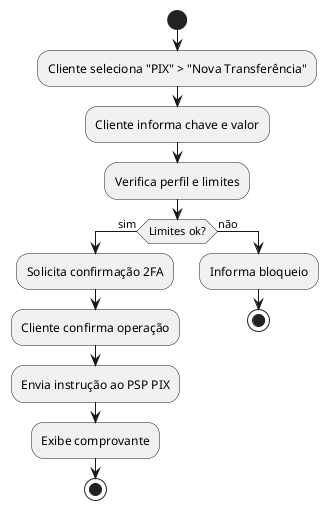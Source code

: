 @startuml case08
start
:Cliente seleciona "PIX" > "Nova Transferência";
:Cliente informa chave e valor;
:Verifica perfil e limites;
if (Limites ok?) then (sim)
  :Solicita confirmação 2FA;
  :Cliente confirma operação;
  :Envia instrução ao PSP PIX;
  :Exibe comprovante;
  stop
else (não)
  :Informa bloqueio;
  stop
endif
@enduml